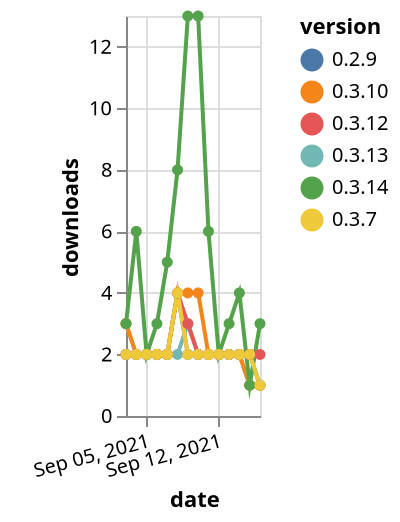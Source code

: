 {"$schema": "https://vega.github.io/schema/vega-lite/v5.json", "description": "A simple bar chart with embedded data.", "data": {"values": [{"date": "2021-09-03", "total": 4809, "delta": 2, "version": "0.2.9"}, {"date": "2021-09-04", "total": 4811, "delta": 2, "version": "0.2.9"}, {"date": "2021-09-05", "total": 4813, "delta": 2, "version": "0.2.9"}, {"date": "2021-09-06", "total": 4815, "delta": 2, "version": "0.2.9"}, {"date": "2021-09-07", "total": 4817, "delta": 2, "version": "0.2.9"}, {"date": "2021-09-08", "total": 4821, "delta": 4, "version": "0.2.9"}, {"date": "2021-09-09", "total": 4823, "delta": 2, "version": "0.2.9"}, {"date": "2021-09-10", "total": 4825, "delta": 2, "version": "0.2.9"}, {"date": "2021-09-11", "total": 4827, "delta": 2, "version": "0.2.9"}, {"date": "2021-09-12", "total": 4829, "delta": 2, "version": "0.2.9"}, {"date": "2021-09-13", "total": 4831, "delta": 2, "version": "0.2.9"}, {"date": "2021-09-14", "total": 4833, "delta": 2, "version": "0.2.9"}, {"date": "2021-09-15", "total": 4835, "delta": 2, "version": "0.2.9"}, {"date": "2021-09-16", "total": 4836, "delta": 1, "version": "0.2.9"}, {"date": "2021-09-03", "total": 814, "delta": 3, "version": "0.3.13"}, {"date": "2021-09-04", "total": 816, "delta": 2, "version": "0.3.13"}, {"date": "2021-09-05", "total": 818, "delta": 2, "version": "0.3.13"}, {"date": "2021-09-06", "total": 820, "delta": 2, "version": "0.3.13"}, {"date": "2021-09-07", "total": 822, "delta": 2, "version": "0.3.13"}, {"date": "2021-09-08", "total": 824, "delta": 2, "version": "0.3.13"}, {"date": "2021-09-09", "total": 827, "delta": 3, "version": "0.3.13"}, {"date": "2021-09-10", "total": 829, "delta": 2, "version": "0.3.13"}, {"date": "2021-09-11", "total": 831, "delta": 2, "version": "0.3.13"}, {"date": "2021-09-12", "total": 833, "delta": 2, "version": "0.3.13"}, {"date": "2021-09-13", "total": 835, "delta": 2, "version": "0.3.13"}, {"date": "2021-09-14", "total": 837, "delta": 2, "version": "0.3.13"}, {"date": "2021-09-15", "total": 838, "delta": 1, "version": "0.3.13"}, {"date": "2021-09-16", "total": 839, "delta": 1, "version": "0.3.13"}, {"date": "2021-09-03", "total": 3807, "delta": 2, "version": "0.3.12"}, {"date": "2021-09-04", "total": 3809, "delta": 2, "version": "0.3.12"}, {"date": "2021-09-05", "total": 3811, "delta": 2, "version": "0.3.12"}, {"date": "2021-09-06", "total": 3813, "delta": 2, "version": "0.3.12"}, {"date": "2021-09-07", "total": 3815, "delta": 2, "version": "0.3.12"}, {"date": "2021-09-08", "total": 3819, "delta": 4, "version": "0.3.12"}, {"date": "2021-09-09", "total": 3822, "delta": 3, "version": "0.3.12"}, {"date": "2021-09-10", "total": 3824, "delta": 2, "version": "0.3.12"}, {"date": "2021-09-11", "total": 3826, "delta": 2, "version": "0.3.12"}, {"date": "2021-09-12", "total": 3828, "delta": 2, "version": "0.3.12"}, {"date": "2021-09-13", "total": 3830, "delta": 2, "version": "0.3.12"}, {"date": "2021-09-14", "total": 3832, "delta": 2, "version": "0.3.12"}, {"date": "2021-09-15", "total": 3834, "delta": 2, "version": "0.3.12"}, {"date": "2021-09-16", "total": 3836, "delta": 2, "version": "0.3.12"}, {"date": "2021-09-03", "total": 5706, "delta": 3, "version": "0.3.10"}, {"date": "2021-09-04", "total": 5708, "delta": 2, "version": "0.3.10"}, {"date": "2021-09-05", "total": 5710, "delta": 2, "version": "0.3.10"}, {"date": "2021-09-06", "total": 5712, "delta": 2, "version": "0.3.10"}, {"date": "2021-09-07", "total": 5714, "delta": 2, "version": "0.3.10"}, {"date": "2021-09-08", "total": 5718, "delta": 4, "version": "0.3.10"}, {"date": "2021-09-09", "total": 5722, "delta": 4, "version": "0.3.10"}, {"date": "2021-09-10", "total": 5726, "delta": 4, "version": "0.3.10"}, {"date": "2021-09-11", "total": 5728, "delta": 2, "version": "0.3.10"}, {"date": "2021-09-12", "total": 5730, "delta": 2, "version": "0.3.10"}, {"date": "2021-09-13", "total": 5732, "delta": 2, "version": "0.3.10"}, {"date": "2021-09-14", "total": 5734, "delta": 2, "version": "0.3.10"}, {"date": "2021-09-15", "total": 5735, "delta": 1, "version": "0.3.10"}, {"date": "2021-09-16", "total": 5736, "delta": 1, "version": "0.3.10"}, {"date": "2021-09-03", "total": 1257, "delta": 3, "version": "0.3.14"}, {"date": "2021-09-04", "total": 1263, "delta": 6, "version": "0.3.14"}, {"date": "2021-09-05", "total": 1265, "delta": 2, "version": "0.3.14"}, {"date": "2021-09-06", "total": 1268, "delta": 3, "version": "0.3.14"}, {"date": "2021-09-07", "total": 1273, "delta": 5, "version": "0.3.14"}, {"date": "2021-09-08", "total": 1281, "delta": 8, "version": "0.3.14"}, {"date": "2021-09-09", "total": 1294, "delta": 13, "version": "0.3.14"}, {"date": "2021-09-10", "total": 1307, "delta": 13, "version": "0.3.14"}, {"date": "2021-09-11", "total": 1313, "delta": 6, "version": "0.3.14"}, {"date": "2021-09-12", "total": 1315, "delta": 2, "version": "0.3.14"}, {"date": "2021-09-13", "total": 1318, "delta": 3, "version": "0.3.14"}, {"date": "2021-09-14", "total": 1322, "delta": 4, "version": "0.3.14"}, {"date": "2021-09-15", "total": 1323, "delta": 1, "version": "0.3.14"}, {"date": "2021-09-16", "total": 1326, "delta": 3, "version": "0.3.14"}, {"date": "2021-09-03", "total": 6130, "delta": 2, "version": "0.3.7"}, {"date": "2021-09-04", "total": 6132, "delta": 2, "version": "0.3.7"}, {"date": "2021-09-05", "total": 6134, "delta": 2, "version": "0.3.7"}, {"date": "2021-09-06", "total": 6136, "delta": 2, "version": "0.3.7"}, {"date": "2021-09-07", "total": 6138, "delta": 2, "version": "0.3.7"}, {"date": "2021-09-08", "total": 6142, "delta": 4, "version": "0.3.7"}, {"date": "2021-09-09", "total": 6144, "delta": 2, "version": "0.3.7"}, {"date": "2021-09-10", "total": 6146, "delta": 2, "version": "0.3.7"}, {"date": "2021-09-11", "total": 6148, "delta": 2, "version": "0.3.7"}, {"date": "2021-09-12", "total": 6150, "delta": 2, "version": "0.3.7"}, {"date": "2021-09-13", "total": 6152, "delta": 2, "version": "0.3.7"}, {"date": "2021-09-14", "total": 6154, "delta": 2, "version": "0.3.7"}, {"date": "2021-09-15", "total": 6156, "delta": 2, "version": "0.3.7"}, {"date": "2021-09-16", "total": 6157, "delta": 1, "version": "0.3.7"}]}, "width": "container", "mark": {"type": "line", "point": {"filled": true}}, "encoding": {"x": {"field": "date", "type": "temporal", "timeUnit": "yearmonthdate", "title": "date", "axis": {"labelAngle": -15}}, "y": {"field": "delta", "type": "quantitative", "title": "downloads"}, "color": {"field": "version", "type": "nominal"}, "tooltip": {"field": "delta"}}}